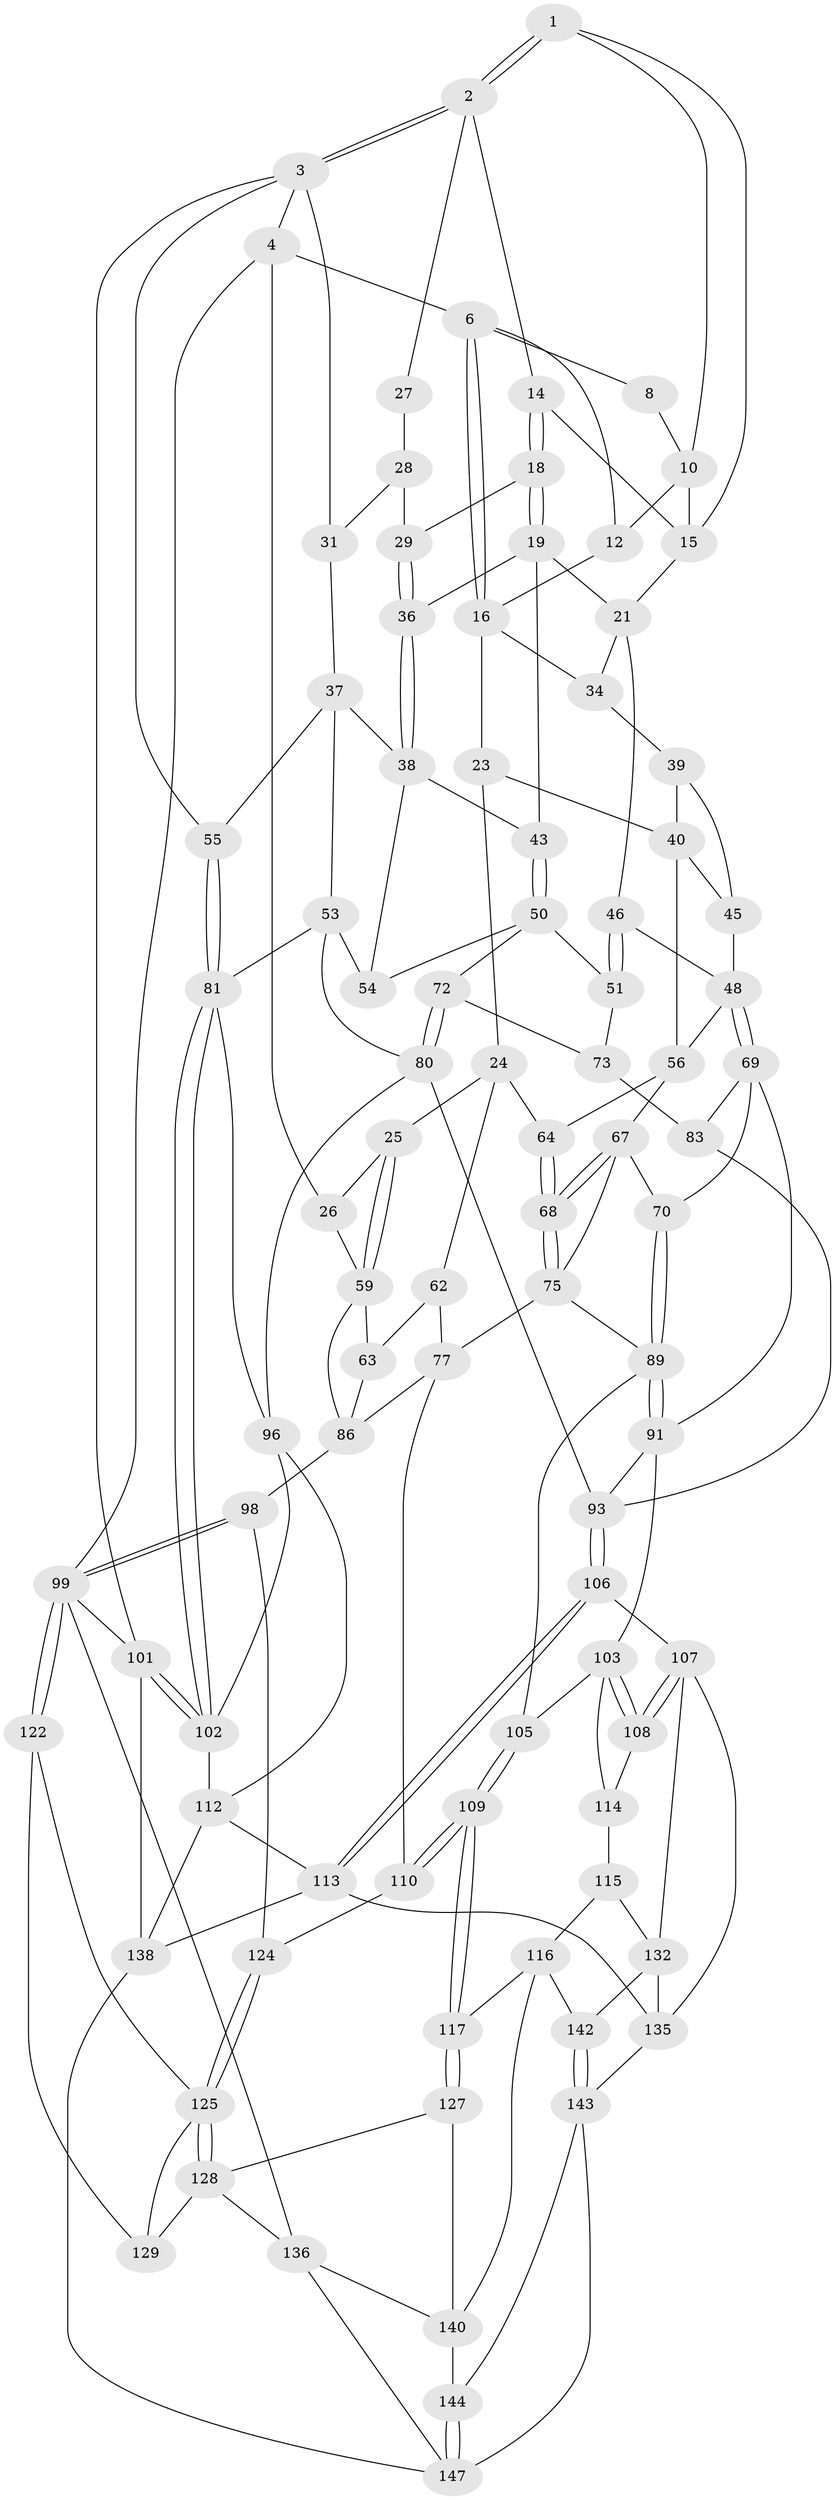 // Generated by graph-tools (version 1.1) at 2025/24/03/03/25 07:24:36]
// undirected, 90 vertices, 192 edges
graph export_dot {
graph [start="1"]
  node [color=gray90,style=filled];
  1 [pos="+0.7582699917196387+0",super="+9"];
  2 [pos="+1+0",super="+13"];
  3 [pos="+1+0",super="+30"];
  4 [pos="+0+0",super="+5"];
  6 [pos="+0.19518289465641567+0",super="+7"];
  8 [pos="+0.5479560053185407+0"];
  10 [pos="+0.600822378637708+0.15063269827676345",super="+11"];
  12 [pos="+0.537078424050929+0.12284569422648012"];
  14 [pos="+0.7984563013174991+0.09766249001550563"];
  15 [pos="+0.7871886077107838+0.09592241732822493",super="+17"];
  16 [pos="+0.40717127865992686+0.11913903883054539",super="+22"];
  18 [pos="+0.7911371209335242+0.15543542084721207"];
  19 [pos="+0.7066620808514744+0.19364303222167625",super="+20"];
  21 [pos="+0.6180335460528995+0.19609429489399643",super="+33"];
  23 [pos="+0.3029079363030623+0.26204909159957634"];
  24 [pos="+0.191728898068973+0.2395781451331808",super="+61"];
  25 [pos="+0.18170001482177522+0.23586058503311405"];
  26 [pos="+0.18161713556357842+0.23566469354329375",super="+58"];
  27 [pos="+0.9142991585283962+0.13017048557708824"];
  28 [pos="+0.8251677491738203+0.19970717807607327",super="+32"];
  29 [pos="+0.8246340077003179+0.1998343282127681"];
  31 [pos="+0.9257233114811136+0.2634486638324371"];
  34 [pos="+0.49444074577543523+0.2597363082633397",super="+35"];
  36 [pos="+0.8088709800963083+0.22928431125829385"];
  37 [pos="+0.8909725517752434+0.2880316946587179",super="+52"];
  38 [pos="+0.8064737486984057+0.28209711991310843",super="+42"];
  39 [pos="+0.4275500731360638+0.26615375789931595",super="+44"];
  40 [pos="+0.3998527968489519+0.2743963607815582",super="+41"];
  43 [pos="+0.6926615943572095+0.29331250744354775"];
  45 [pos="+0.46747141327979364+0.31050479246623874"];
  46 [pos="+0.5584923730288707+0.3321646397084163",super="+47"];
  48 [pos="+0.46227627948340366+0.38154250585786553",super="+49"];
  50 [pos="+0.6895059474183207+0.36518276069816535",super="+65"];
  51 [pos="+0.6258926156814677+0.3755258894733143",super="+66"];
  53 [pos="+0.8681595120035788+0.39385784548577163",super="+79"];
  54 [pos="+0.8107052786342017+0.3567834491107159"];
  55 [pos="+1+0.3577928629273044"];
  56 [pos="+0.3572289171636381+0.3453609390165644",super="+57"];
  59 [pos="+0.07112516902292386+0.3764401543628243",super="+60"];
  62 [pos="+0.19093806425085127+0.41406651696629715",super="+78"];
  63 [pos="+0.07749718335737386+0.38313449785856735",super="+85"];
  64 [pos="+0.26014936513660714+0.41281590663997203"];
  67 [pos="+0.35464327674662727+0.36291174340733257",super="+71"];
  68 [pos="+0.27390803186205886+0.4652261234163475"];
  69 [pos="+0.4710144805554422+0.4243085139534591",super="+84"];
  70 [pos="+0.3816100011805058+0.4714653761994926"];
  72 [pos="+0.7181818225645005+0.45471700662450826"];
  73 [pos="+0.6510247433767878+0.4610010687881103",super="+74"];
  75 [pos="+0.2795130490466347+0.49735248488349704",super="+76"];
  77 [pos="+0.2532967085825911+0.5423876236968717",super="+97"];
  80 [pos="+0.7407507491097504+0.48896296977091924",super="+92"];
  81 [pos="+1+0.5876054211608885",super="+82"];
  83 [pos="+0.5104068186264872+0.47026755819233307",super="+88"];
  86 [pos="+0.08580538180669406+0.5727675580395586",super="+87"];
  89 [pos="+0.4135971406612853+0.5739487377043183",super="+90"];
  91 [pos="+0.4453609835471291+0.5517313873301364",super="+95"];
  93 [pos="+0.7079503383836738+0.6229258617200624",super="+94"];
  96 [pos="+0.8043700109042212+0.6193544055151119",super="+111"];
  98 [pos="+0+0.6235279433226039",super="+121"];
  99 [pos="+0+0.7847206845022954",super="+100"];
  101 [pos="+1+1"];
  102 [pos="+1+0.8017504564281585",super="+119"];
  103 [pos="+0.5183909857704281+0.6614070695522556",super="+104"];
  105 [pos="+0.3960680630457971+0.6317510530303855"];
  106 [pos="+0.6583730867202237+0.7065583908167747"];
  107 [pos="+0.6000506449100791+0.7366716411406867",super="+131"];
  108 [pos="+0.5873403390363521+0.7347336790086505"];
  109 [pos="+0.24412678262336304+0.7498861210376214"];
  110 [pos="+0.16845254900079473+0.6716161137798611"];
  112 [pos="+0.7916297756003129+0.8066940836715399",super="+137"];
  113 [pos="+0.747580259096211+0.7998605071358807",super="+134"];
  114 [pos="+0.4107195680498169+0.6727436110134076",super="+118"];
  115 [pos="+0.41131859013939276+0.6985237569587912",super="+120"];
  116 [pos="+0.33612776560971247+0.8052709838277043",super="+139"];
  117 [pos="+0.2498339919064809+0.7680483192345979"];
  122 [pos="+0+0.8100124485663662",super="+123"];
  124 [pos="+0.11989106162351303+0.6973382814297756"];
  125 [pos="+0.09721020578358479+0.7905747081049863",super="+126"];
  127 [pos="+0.2187404166075403+0.8304527069682185"];
  128 [pos="+0.14015284558667657+0.9004646200054297",super="+130"];
  129 [pos="+0.027982463365357417+0.8269184079623177"];
  132 [pos="+0.5216695287354022+0.8979856012175693",super="+133"];
  135 [pos="+0.6412522179394123+0.9421327905635009",super="+145"];
  136 [pos="+0.01946870043033661+1",super="+149"];
  138 [pos="+0.7423080515958327+1",super="+150"];
  140 [pos="+0.3136749329429499+0.9313351188896698",super="+141"];
  142 [pos="+0.4067320794966672+0.8402931153937142"];
  143 [pos="+0.4149509369342339+0.8976538332941",super="+146"];
  144 [pos="+0.4148239356567491+0.9250250303827028"];
  147 [pos="+0.4376744987905262+1",super="+148"];
  1 -- 2;
  1 -- 2;
  1 -- 10;
  1 -- 15;
  2 -- 3;
  2 -- 3;
  2 -- 27;
  2 -- 14;
  3 -- 4;
  3 -- 101;
  3 -- 31;
  3 -- 55;
  4 -- 99;
  4 -- 26 [weight=2];
  4 -- 6;
  6 -- 16;
  6 -- 16;
  6 -- 8;
  6 -- 12;
  8 -- 10;
  10 -- 15;
  10 -- 12;
  12 -- 16;
  14 -- 15;
  14 -- 18;
  14 -- 18;
  15 -- 21;
  16 -- 34;
  16 -- 23;
  18 -- 19;
  18 -- 19;
  18 -- 29;
  19 -- 36;
  19 -- 43;
  19 -- 21;
  21 -- 34;
  21 -- 46;
  23 -- 24;
  23 -- 40;
  24 -- 25;
  24 -- 64;
  24 -- 62;
  25 -- 26;
  25 -- 59;
  25 -- 59;
  26 -- 59;
  27 -- 28 [weight=2];
  28 -- 29;
  28 -- 31;
  29 -- 36;
  29 -- 36;
  31 -- 37;
  34 -- 39 [weight=2];
  36 -- 38;
  36 -- 38;
  37 -- 38;
  37 -- 53;
  37 -- 55;
  38 -- 54;
  38 -- 43;
  39 -- 40;
  39 -- 45;
  40 -- 45;
  40 -- 56;
  43 -- 50;
  43 -- 50;
  45 -- 48;
  46 -- 51 [weight=2];
  46 -- 51;
  46 -- 48;
  48 -- 69;
  48 -- 69;
  48 -- 56;
  50 -- 51;
  50 -- 72;
  50 -- 54;
  51 -- 73;
  53 -- 54;
  53 -- 80;
  53 -- 81;
  55 -- 81;
  55 -- 81;
  56 -- 67;
  56 -- 64;
  59 -- 63;
  59 -- 86;
  62 -- 63 [weight=2];
  62 -- 77;
  63 -- 86;
  64 -- 68;
  64 -- 68;
  67 -- 68;
  67 -- 68;
  67 -- 75;
  67 -- 70;
  68 -- 75;
  68 -- 75;
  69 -- 70;
  69 -- 91;
  69 -- 83;
  70 -- 89;
  70 -- 89;
  72 -- 73;
  72 -- 80;
  72 -- 80;
  73 -- 83 [weight=2];
  75 -- 77;
  75 -- 89;
  77 -- 110;
  77 -- 86;
  80 -- 96;
  80 -- 93;
  81 -- 102;
  81 -- 102;
  81 -- 96;
  83 -- 93;
  86 -- 98;
  89 -- 91;
  89 -- 91;
  89 -- 105;
  91 -- 103;
  91 -- 93;
  93 -- 106;
  93 -- 106;
  96 -- 112;
  96 -- 102;
  98 -- 99;
  98 -- 99;
  98 -- 124;
  99 -- 122;
  99 -- 122;
  99 -- 136;
  99 -- 101;
  101 -- 102;
  101 -- 102;
  101 -- 138;
  102 -- 112;
  103 -- 108;
  103 -- 108;
  103 -- 105;
  103 -- 114;
  105 -- 109;
  105 -- 109;
  106 -- 107;
  106 -- 113;
  106 -- 113;
  107 -- 108;
  107 -- 108;
  107 -- 132;
  107 -- 135;
  108 -- 114;
  109 -- 110;
  109 -- 110;
  109 -- 117;
  109 -- 117;
  110 -- 124;
  112 -- 113;
  112 -- 138;
  113 -- 138;
  113 -- 135;
  114 -- 115 [weight=2];
  115 -- 116;
  115 -- 132;
  116 -- 117;
  116 -- 140;
  116 -- 142;
  117 -- 127;
  117 -- 127;
  122 -- 129;
  122 -- 125;
  124 -- 125;
  124 -- 125;
  125 -- 128;
  125 -- 128;
  125 -- 129;
  127 -- 128;
  127 -- 140;
  128 -- 129;
  128 -- 136;
  132 -- 135;
  132 -- 142;
  135 -- 143;
  136 -- 140;
  136 -- 147;
  138 -- 147;
  140 -- 144;
  142 -- 143;
  142 -- 143;
  143 -- 144;
  143 -- 147;
  144 -- 147;
  144 -- 147;
}

